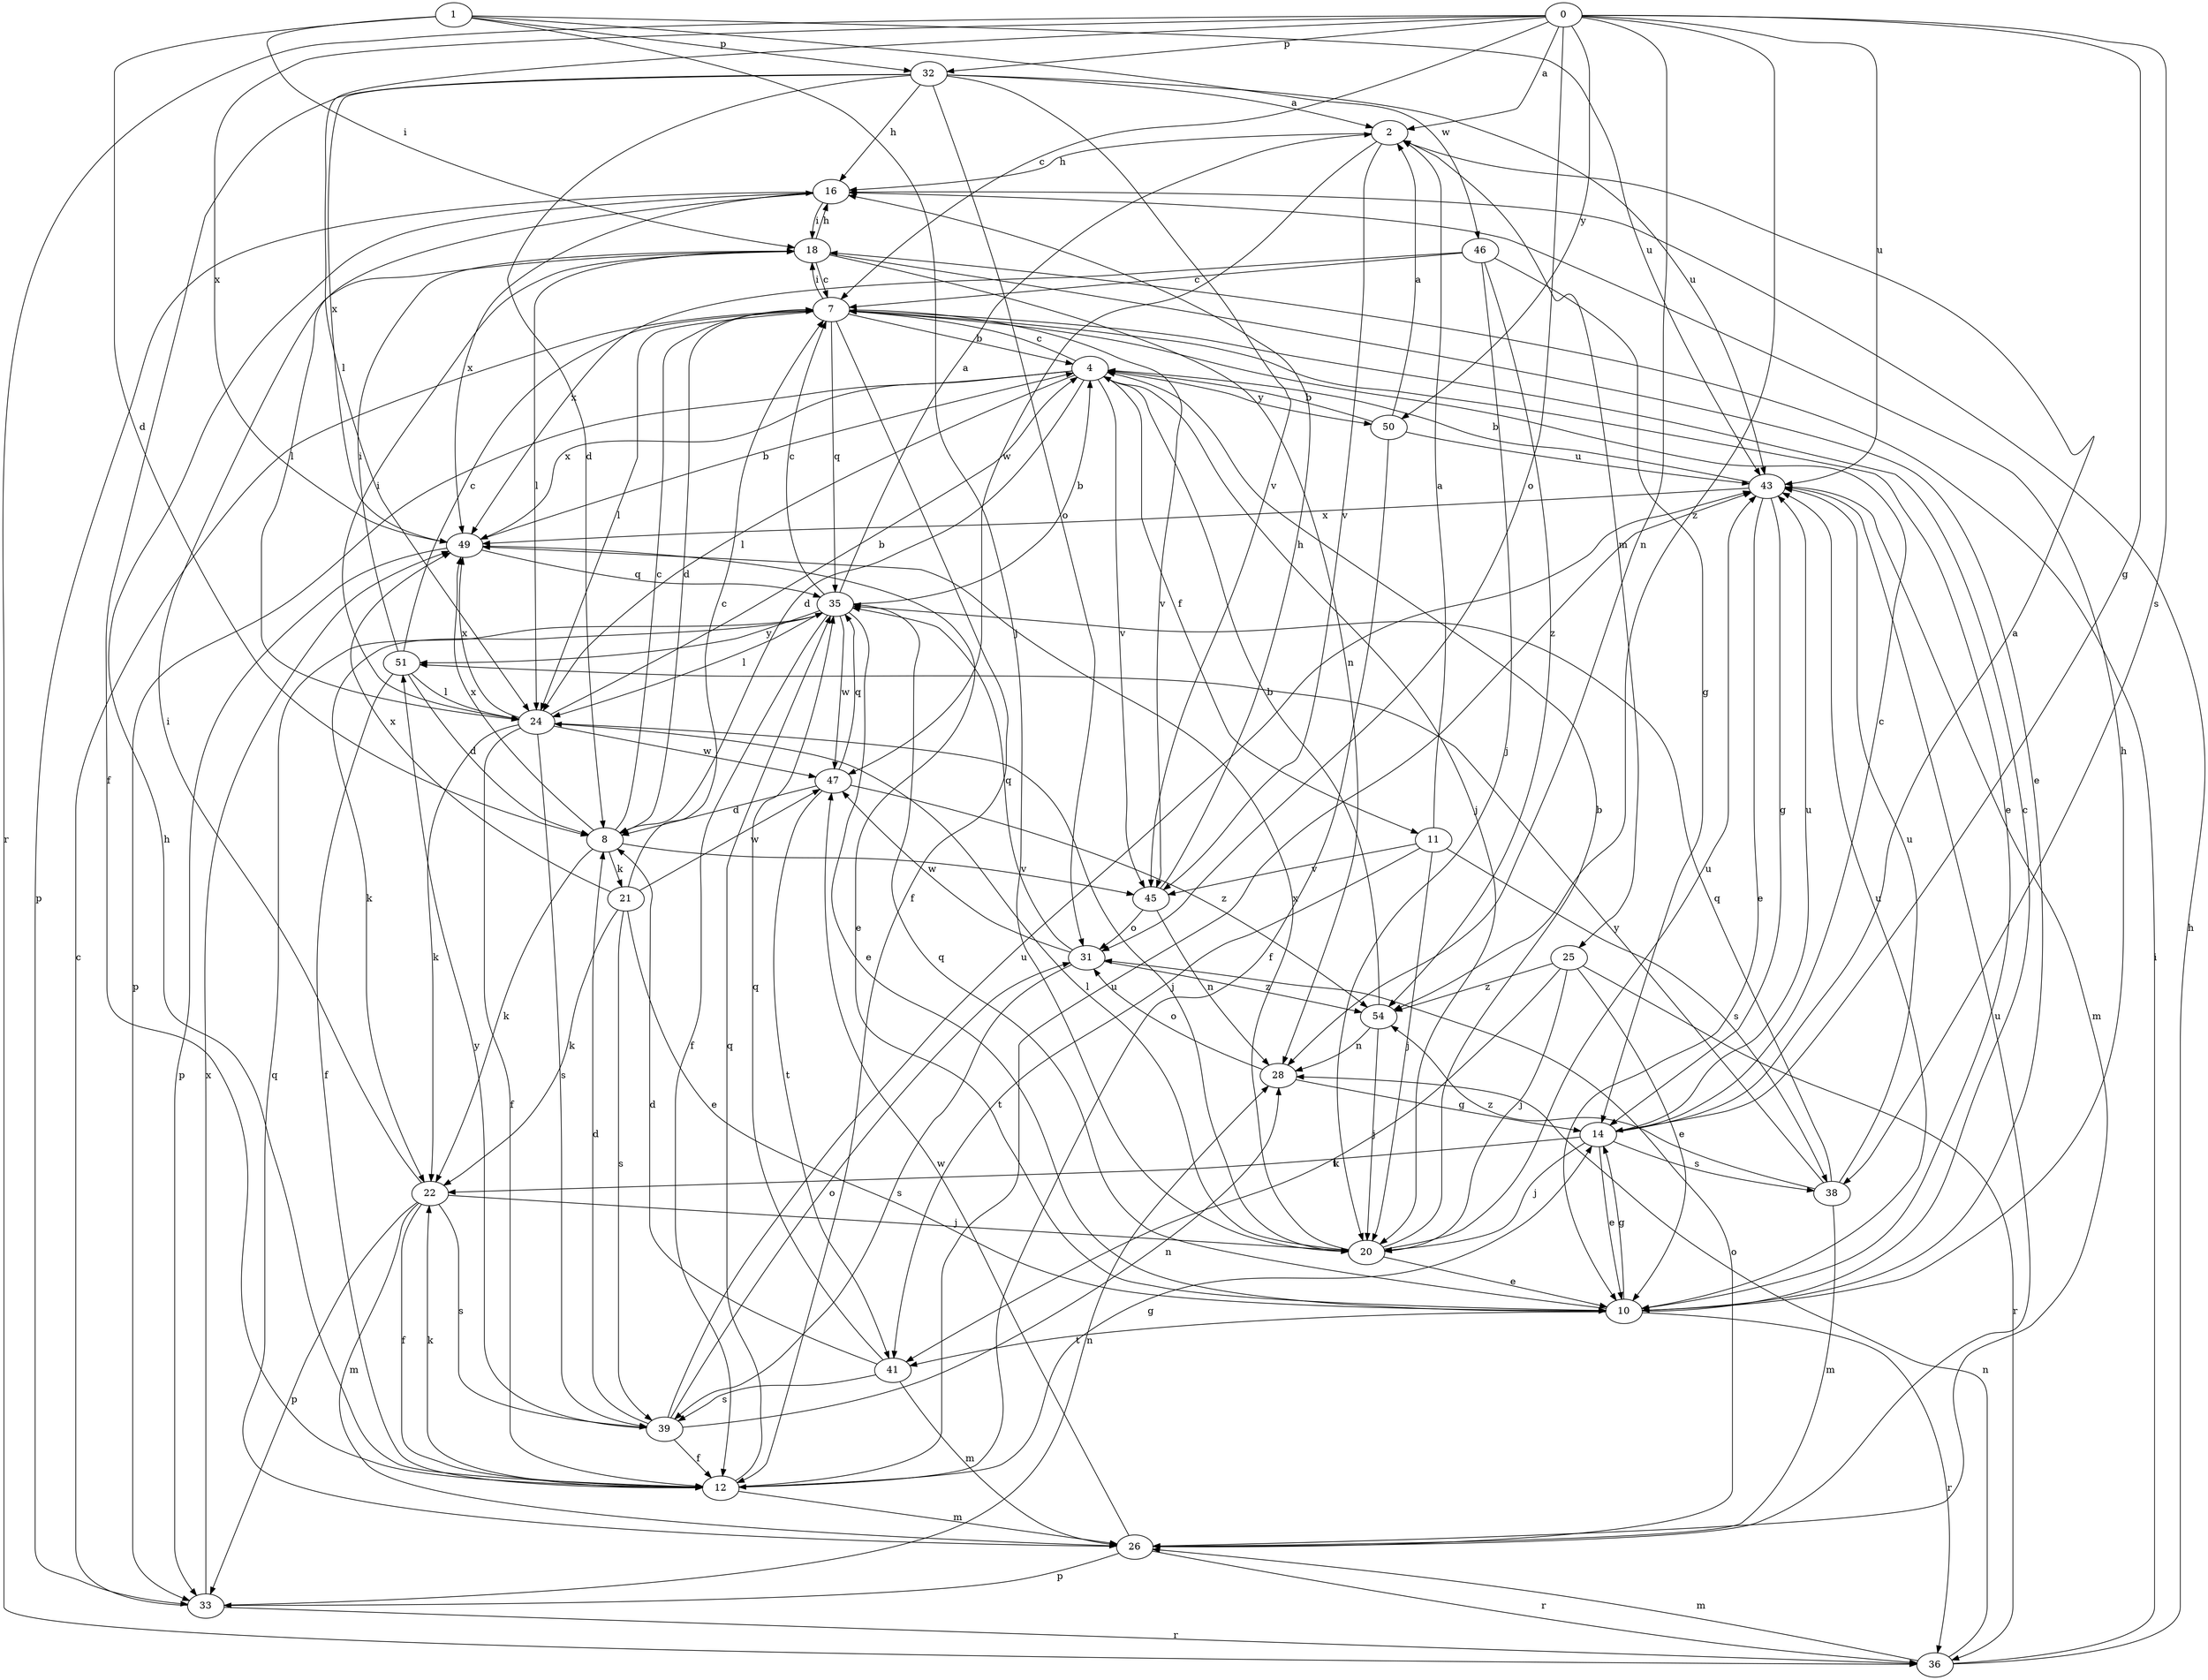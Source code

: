 strict digraph  {
0;
1;
2;
4;
7;
8;
10;
11;
12;
14;
16;
18;
20;
21;
22;
24;
25;
26;
28;
31;
32;
33;
35;
36;
38;
39;
41;
43;
45;
46;
47;
49;
50;
51;
54;
0 -> 2  [label=a];
0 -> 7  [label=c];
0 -> 14  [label=g];
0 -> 24  [label=l];
0 -> 28  [label=n];
0 -> 31  [label=o];
0 -> 32  [label=p];
0 -> 36  [label=r];
0 -> 38  [label=s];
0 -> 43  [label=u];
0 -> 49  [label=x];
0 -> 50  [label=y];
0 -> 54  [label=z];
1 -> 8  [label=d];
1 -> 18  [label=i];
1 -> 20  [label=j];
1 -> 32  [label=p];
1 -> 43  [label=u];
1 -> 46  [label=w];
2 -> 16  [label=h];
2 -> 25  [label=m];
2 -> 45  [label=v];
2 -> 47  [label=w];
4 -> 7  [label=c];
4 -> 8  [label=d];
4 -> 11  [label=f];
4 -> 20  [label=j];
4 -> 24  [label=l];
4 -> 33  [label=p];
4 -> 45  [label=v];
4 -> 49  [label=x];
4 -> 50  [label=y];
7 -> 4  [label=b];
7 -> 8  [label=d];
7 -> 10  [label=e];
7 -> 12  [label=f];
7 -> 18  [label=i];
7 -> 24  [label=l];
7 -> 35  [label=q];
7 -> 45  [label=v];
8 -> 7  [label=c];
8 -> 21  [label=k];
8 -> 22  [label=k];
8 -> 45  [label=v];
8 -> 49  [label=x];
10 -> 7  [label=c];
10 -> 14  [label=g];
10 -> 16  [label=h];
10 -> 35  [label=q];
10 -> 36  [label=r];
10 -> 41  [label=t];
10 -> 43  [label=u];
11 -> 2  [label=a];
11 -> 20  [label=j];
11 -> 38  [label=s];
11 -> 41  [label=t];
11 -> 45  [label=v];
12 -> 14  [label=g];
12 -> 16  [label=h];
12 -> 22  [label=k];
12 -> 26  [label=m];
12 -> 35  [label=q];
12 -> 43  [label=u];
14 -> 2  [label=a];
14 -> 7  [label=c];
14 -> 10  [label=e];
14 -> 20  [label=j];
14 -> 22  [label=k];
14 -> 38  [label=s];
14 -> 43  [label=u];
16 -> 18  [label=i];
16 -> 24  [label=l];
16 -> 33  [label=p];
16 -> 49  [label=x];
18 -> 7  [label=c];
18 -> 10  [label=e];
18 -> 16  [label=h];
18 -> 24  [label=l];
18 -> 28  [label=n];
20 -> 4  [label=b];
20 -> 10  [label=e];
20 -> 24  [label=l];
20 -> 43  [label=u];
20 -> 49  [label=x];
21 -> 7  [label=c];
21 -> 10  [label=e];
21 -> 22  [label=k];
21 -> 39  [label=s];
21 -> 47  [label=w];
21 -> 49  [label=x];
22 -> 12  [label=f];
22 -> 18  [label=i];
22 -> 20  [label=j];
22 -> 26  [label=m];
22 -> 33  [label=p];
22 -> 39  [label=s];
24 -> 4  [label=b];
24 -> 12  [label=f];
24 -> 18  [label=i];
24 -> 20  [label=j];
24 -> 22  [label=k];
24 -> 39  [label=s];
24 -> 47  [label=w];
24 -> 49  [label=x];
25 -> 10  [label=e];
25 -> 20  [label=j];
25 -> 36  [label=r];
25 -> 41  [label=t];
25 -> 54  [label=z];
26 -> 31  [label=o];
26 -> 33  [label=p];
26 -> 35  [label=q];
26 -> 36  [label=r];
26 -> 43  [label=u];
26 -> 47  [label=w];
28 -> 14  [label=g];
28 -> 31  [label=o];
31 -> 35  [label=q];
31 -> 39  [label=s];
31 -> 47  [label=w];
31 -> 54  [label=z];
32 -> 2  [label=a];
32 -> 8  [label=d];
32 -> 12  [label=f];
32 -> 16  [label=h];
32 -> 31  [label=o];
32 -> 43  [label=u];
32 -> 45  [label=v];
32 -> 49  [label=x];
33 -> 7  [label=c];
33 -> 28  [label=n];
33 -> 36  [label=r];
33 -> 49  [label=x];
35 -> 2  [label=a];
35 -> 4  [label=b];
35 -> 7  [label=c];
35 -> 10  [label=e];
35 -> 12  [label=f];
35 -> 22  [label=k];
35 -> 24  [label=l];
35 -> 47  [label=w];
35 -> 51  [label=y];
36 -> 16  [label=h];
36 -> 18  [label=i];
36 -> 26  [label=m];
36 -> 28  [label=n];
38 -> 26  [label=m];
38 -> 35  [label=q];
38 -> 43  [label=u];
38 -> 51  [label=y];
38 -> 54  [label=z];
39 -> 8  [label=d];
39 -> 12  [label=f];
39 -> 28  [label=n];
39 -> 31  [label=o];
39 -> 43  [label=u];
39 -> 51  [label=y];
41 -> 8  [label=d];
41 -> 26  [label=m];
41 -> 35  [label=q];
41 -> 39  [label=s];
43 -> 4  [label=b];
43 -> 10  [label=e];
43 -> 14  [label=g];
43 -> 26  [label=m];
43 -> 49  [label=x];
45 -> 16  [label=h];
45 -> 28  [label=n];
45 -> 31  [label=o];
46 -> 7  [label=c];
46 -> 14  [label=g];
46 -> 20  [label=j];
46 -> 49  [label=x];
46 -> 54  [label=z];
47 -> 8  [label=d];
47 -> 35  [label=q];
47 -> 41  [label=t];
47 -> 54  [label=z];
49 -> 4  [label=b];
49 -> 10  [label=e];
49 -> 33  [label=p];
49 -> 35  [label=q];
50 -> 2  [label=a];
50 -> 4  [label=b];
50 -> 12  [label=f];
50 -> 43  [label=u];
51 -> 7  [label=c];
51 -> 8  [label=d];
51 -> 12  [label=f];
51 -> 18  [label=i];
51 -> 24  [label=l];
54 -> 4  [label=b];
54 -> 20  [label=j];
54 -> 28  [label=n];
}
